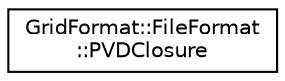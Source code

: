 digraph "Graphical Class Hierarchy"
{
 // LATEX_PDF_SIZE
  edge [fontname="Helvetica",fontsize="10",labelfontname="Helvetica",labelfontsize="10"];
  node [fontname="Helvetica",fontsize="10",shape=record];
  rankdir="LR";
  Node0 [label="GridFormat::FileFormat\l::PVDClosure",height=0.2,width=0.4,color="black", fillcolor="white", style="filled",URL="$structGridFormat_1_1FileFormat_1_1PVDClosure.html",tooltip="Closure for selecting the .pvd file format. Takes a VTK-XML format and returns an instance of PVD."];
}
